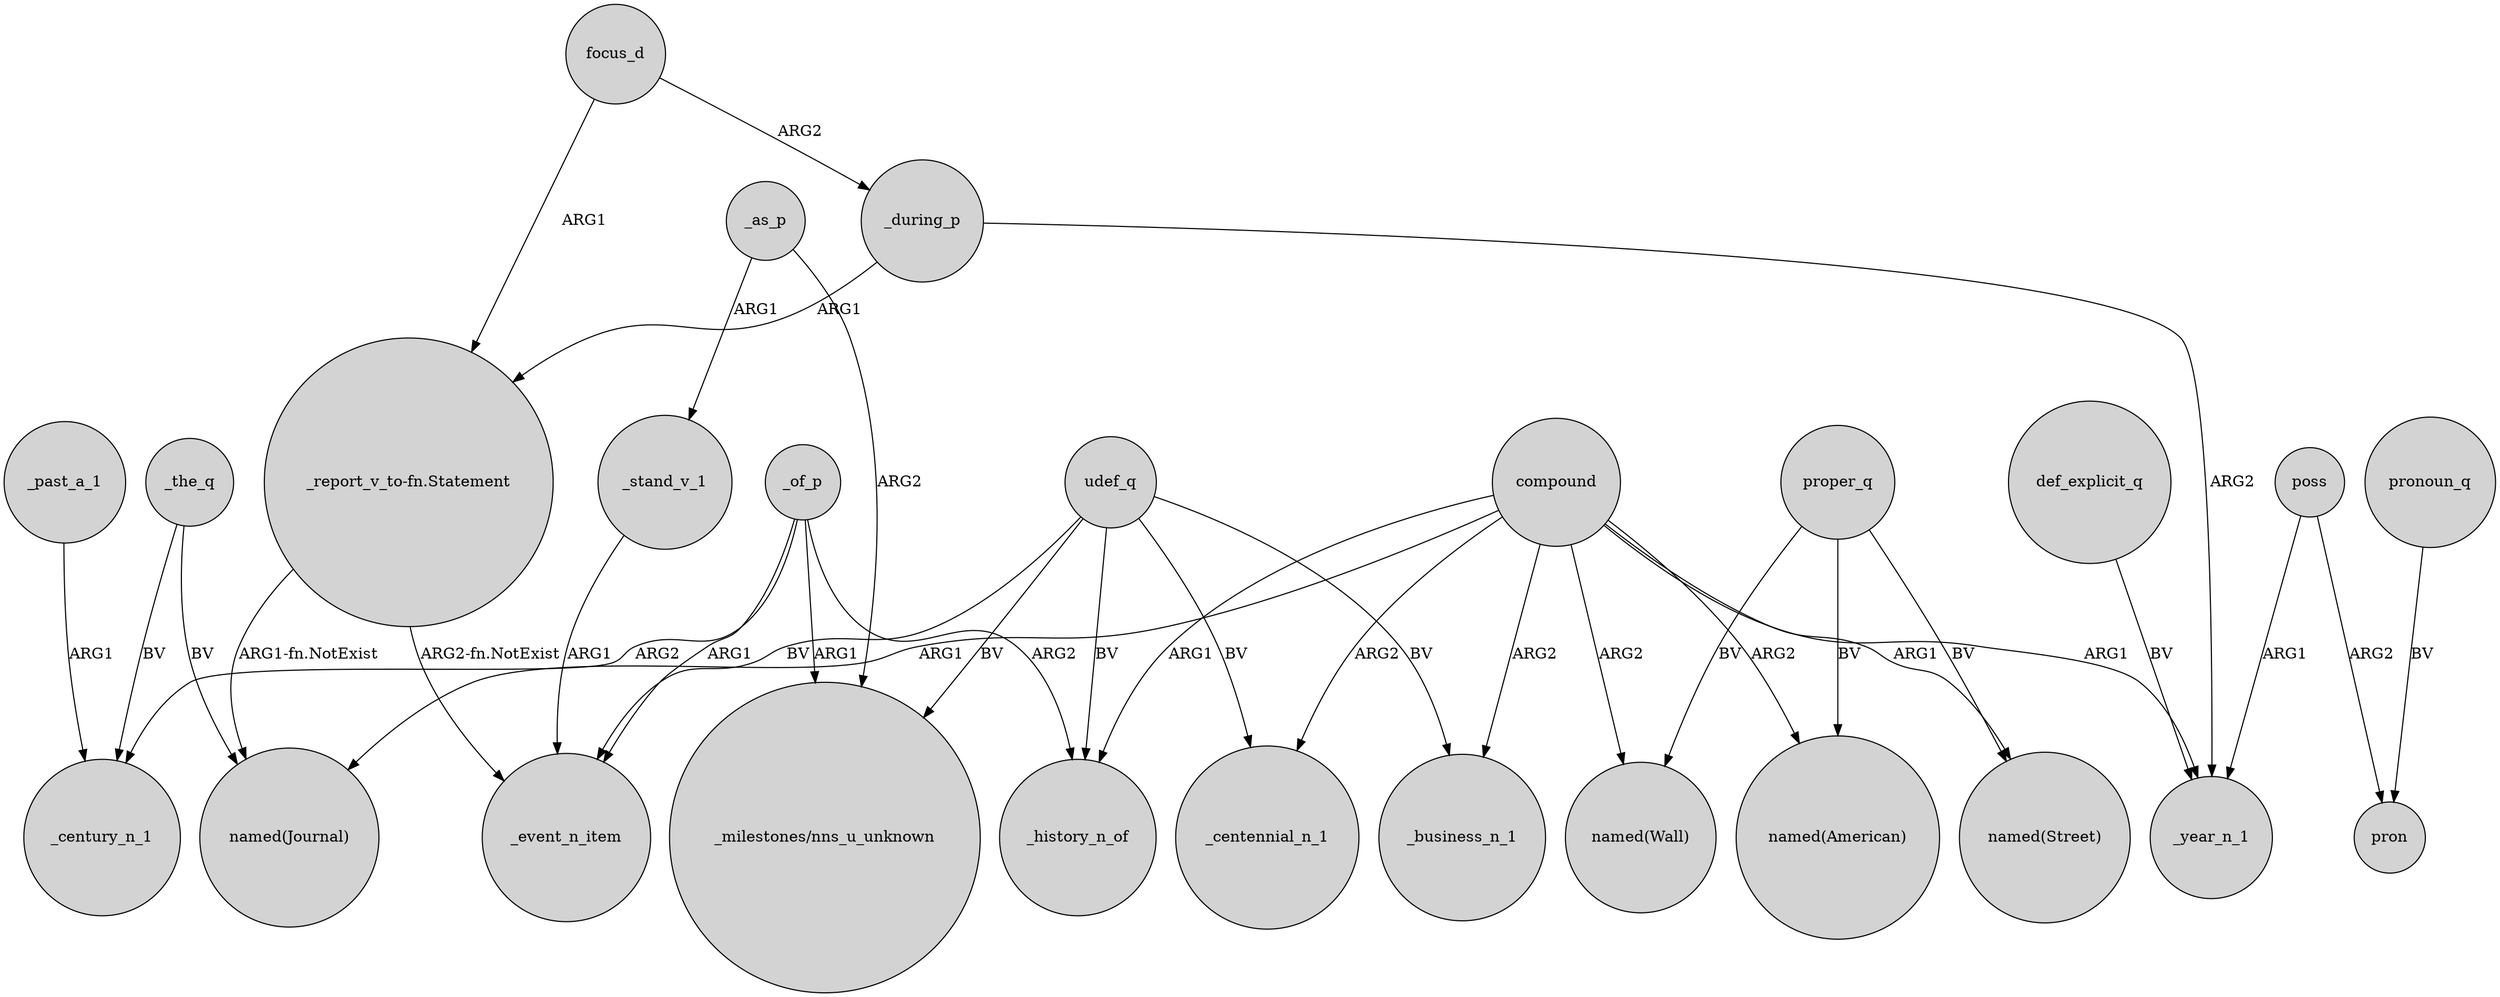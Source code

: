 digraph {
	node [shape=circle style=filled]
	focus_d -> _during_p [label=ARG2]
	_as_p -> _stand_v_1 [label=ARG1]
	focus_d -> "_report_v_to-fn.Statement" [label=ARG1]
	compound -> "named(Journal)" [label=ARG1]
	compound -> _history_n_of [label=ARG1]
	poss -> pron [label=ARG2]
	udef_q -> _history_n_of [label=BV]
	proper_q -> "named(American)" [label=BV]
	compound -> "named(Street)" [label=ARG1]
	proper_q -> "named(Wall)" [label=BV]
	_the_q -> "named(Journal)" [label=BV]
	udef_q -> "_milestones/nns_u_unknown" [label=BV]
	_of_p -> "_milestones/nns_u_unknown" [label=ARG1]
	compound -> "named(American)" [label=ARG2]
	poss -> _year_n_1 [label=ARG1]
	_of_p -> _event_n_item [label=ARG1]
	proper_q -> "named(Street)" [label=BV]
	_of_p -> _century_n_1 [label=ARG2]
	"_report_v_to-fn.Statement" -> _event_n_item [label="ARG2-fn.NotExist"]
	pronoun_q -> pron [label=BV]
	udef_q -> _centennial_n_1 [label=BV]
	compound -> "named(Wall)" [label=ARG2]
	_during_p -> _year_n_1 [label=ARG2]
	_as_p -> "_milestones/nns_u_unknown" [label=ARG2]
	compound -> _centennial_n_1 [label=ARG2]
	_during_p -> "_report_v_to-fn.Statement" [label=ARG1]
	compound -> _business_n_1 [label=ARG2]
	_the_q -> _century_n_1 [label=BV]
	udef_q -> _business_n_1 [label=BV]
	_of_p -> _history_n_of [label=ARG2]
	_past_a_1 -> _century_n_1 [label=ARG1]
	compound -> _year_n_1 [label=ARG1]
	"_report_v_to-fn.Statement" -> "named(Journal)" [label="ARG1-fn.NotExist"]
	udef_q -> _event_n_item [label=BV]
	def_explicit_q -> _year_n_1 [label=BV]
	_stand_v_1 -> _event_n_item [label=ARG1]
}
